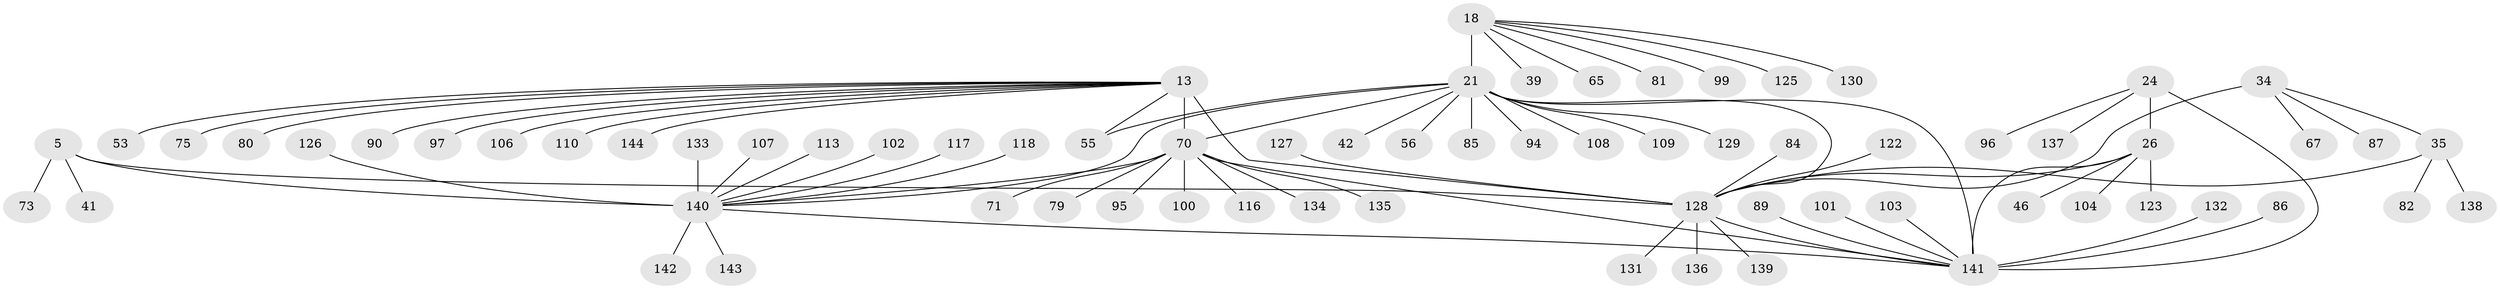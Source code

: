 // original degree distribution, {8: 0.04861111111111111, 12: 0.027777777777777776, 10: 0.05555555555555555, 7: 0.034722222222222224, 9: 0.027777777777777776, 6: 0.020833333333333332, 11: 0.013888888888888888, 16: 0.006944444444444444, 14: 0.006944444444444444, 1: 0.6111111111111112, 2: 0.1111111111111111, 4: 0.013888888888888888, 3: 0.020833333333333332}
// Generated by graph-tools (version 1.1) at 2025/58/03/04/25 21:58:10]
// undirected, 72 vertices, 81 edges
graph export_dot {
graph [start="1"]
  node [color=gray90,style=filled];
  5 [super="+1"];
  13 [super="+11+12"];
  18 [super="+17"];
  21 [super="+19+20"];
  24 [super="+23"];
  26 [super="+22+25"];
  34 [super="+30"];
  35 [super="+29"];
  39;
  41;
  42;
  46;
  53;
  55 [super="+38"];
  56;
  65;
  67;
  70 [super="+14+37+47"];
  71;
  73;
  75;
  79;
  80;
  81;
  82 [super="+54"];
  84;
  85 [super="+63"];
  86;
  87;
  89;
  90;
  94;
  95;
  96;
  97;
  99;
  100;
  101;
  102;
  103;
  104;
  106;
  107;
  108;
  109 [super="+98"];
  110;
  113 [super="+62"];
  116;
  117;
  118;
  122;
  123;
  125 [super="+124"];
  126;
  127 [super="+119"];
  128 [super="+33+59+66+121+78"];
  129;
  130;
  131;
  132;
  133;
  134 [super="+74"];
  135;
  136;
  137;
  138;
  139;
  140 [super="+120+52+77+83+88+91+92+93"];
  141 [super="+64+36+40+50+58"];
  142 [super="+115"];
  143;
  144;
  5 -- 41;
  5 -- 73;
  5 -- 128;
  5 -- 140 [weight=10];
  13 -- 53;
  13 -- 106;
  13 -- 97;
  13 -- 110;
  13 -- 144;
  13 -- 90;
  13 -- 70 [weight=12];
  13 -- 128;
  13 -- 80;
  13 -- 55;
  13 -- 75;
  18 -- 21 [weight=12];
  18 -- 65;
  18 -- 130;
  18 -- 99;
  18 -- 39;
  18 -- 81;
  18 -- 125;
  21 -- 42;
  21 -- 129;
  21 -- 85;
  21 -- 70;
  21 -- 140 [weight=3];
  21 -- 128;
  21 -- 108;
  21 -- 141 [weight=2];
  21 -- 109;
  21 -- 55;
  21 -- 56;
  21 -- 94;
  24 -- 26 [weight=6];
  24 -- 137;
  24 -- 96;
  24 -- 141 [weight=4];
  26 -- 46;
  26 -- 123;
  26 -- 104;
  26 -- 141 [weight=6];
  26 -- 128;
  34 -- 35 [weight=4];
  34 -- 67;
  34 -- 87;
  34 -- 128 [weight=6];
  35 -- 138;
  35 -- 82;
  35 -- 128 [weight=6];
  70 -- 135;
  70 -- 71;
  70 -- 134;
  70 -- 140 [weight=2];
  70 -- 141;
  70 -- 79;
  70 -- 95;
  70 -- 100;
  70 -- 116;
  84 -- 128;
  86 -- 141;
  89 -- 141;
  101 -- 141;
  102 -- 140;
  103 -- 141;
  107 -- 140;
  113 -- 140;
  117 -- 140;
  118 -- 140;
  122 -- 128;
  126 -- 140;
  127 -- 128;
  128 -- 131;
  128 -- 136;
  128 -- 139;
  128 -- 141 [weight=2];
  132 -- 141;
  133 -- 140;
  140 -- 141;
  140 -- 142;
  140 -- 143;
}
